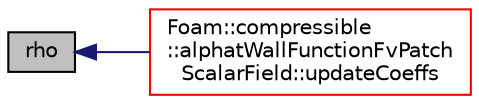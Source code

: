 digraph "rho"
{
  bgcolor="transparent";
  edge [fontname="Helvetica",fontsize="10",labelfontname="Helvetica",labelfontsize="10"];
  node [fontname="Helvetica",fontsize="10",shape=record];
  rankdir="LR";
  Node1 [label="rho",height=0.2,width=0.4,color="black", fillcolor="grey75", style="filled", fontcolor="black"];
  Node1 -> Node2 [dir="back",color="midnightblue",fontsize="10",style="solid",fontname="Helvetica"];
  Node2 [label="Foam::compressible\l::alphatWallFunctionFvPatch\lScalarField::updateCoeffs",height=0.2,width=0.4,color="red",URL="$a00047.html#a7e24eafac629d3733181cd942d4c902f",tooltip="Update the coefficients associated with the patch field. "];
}
